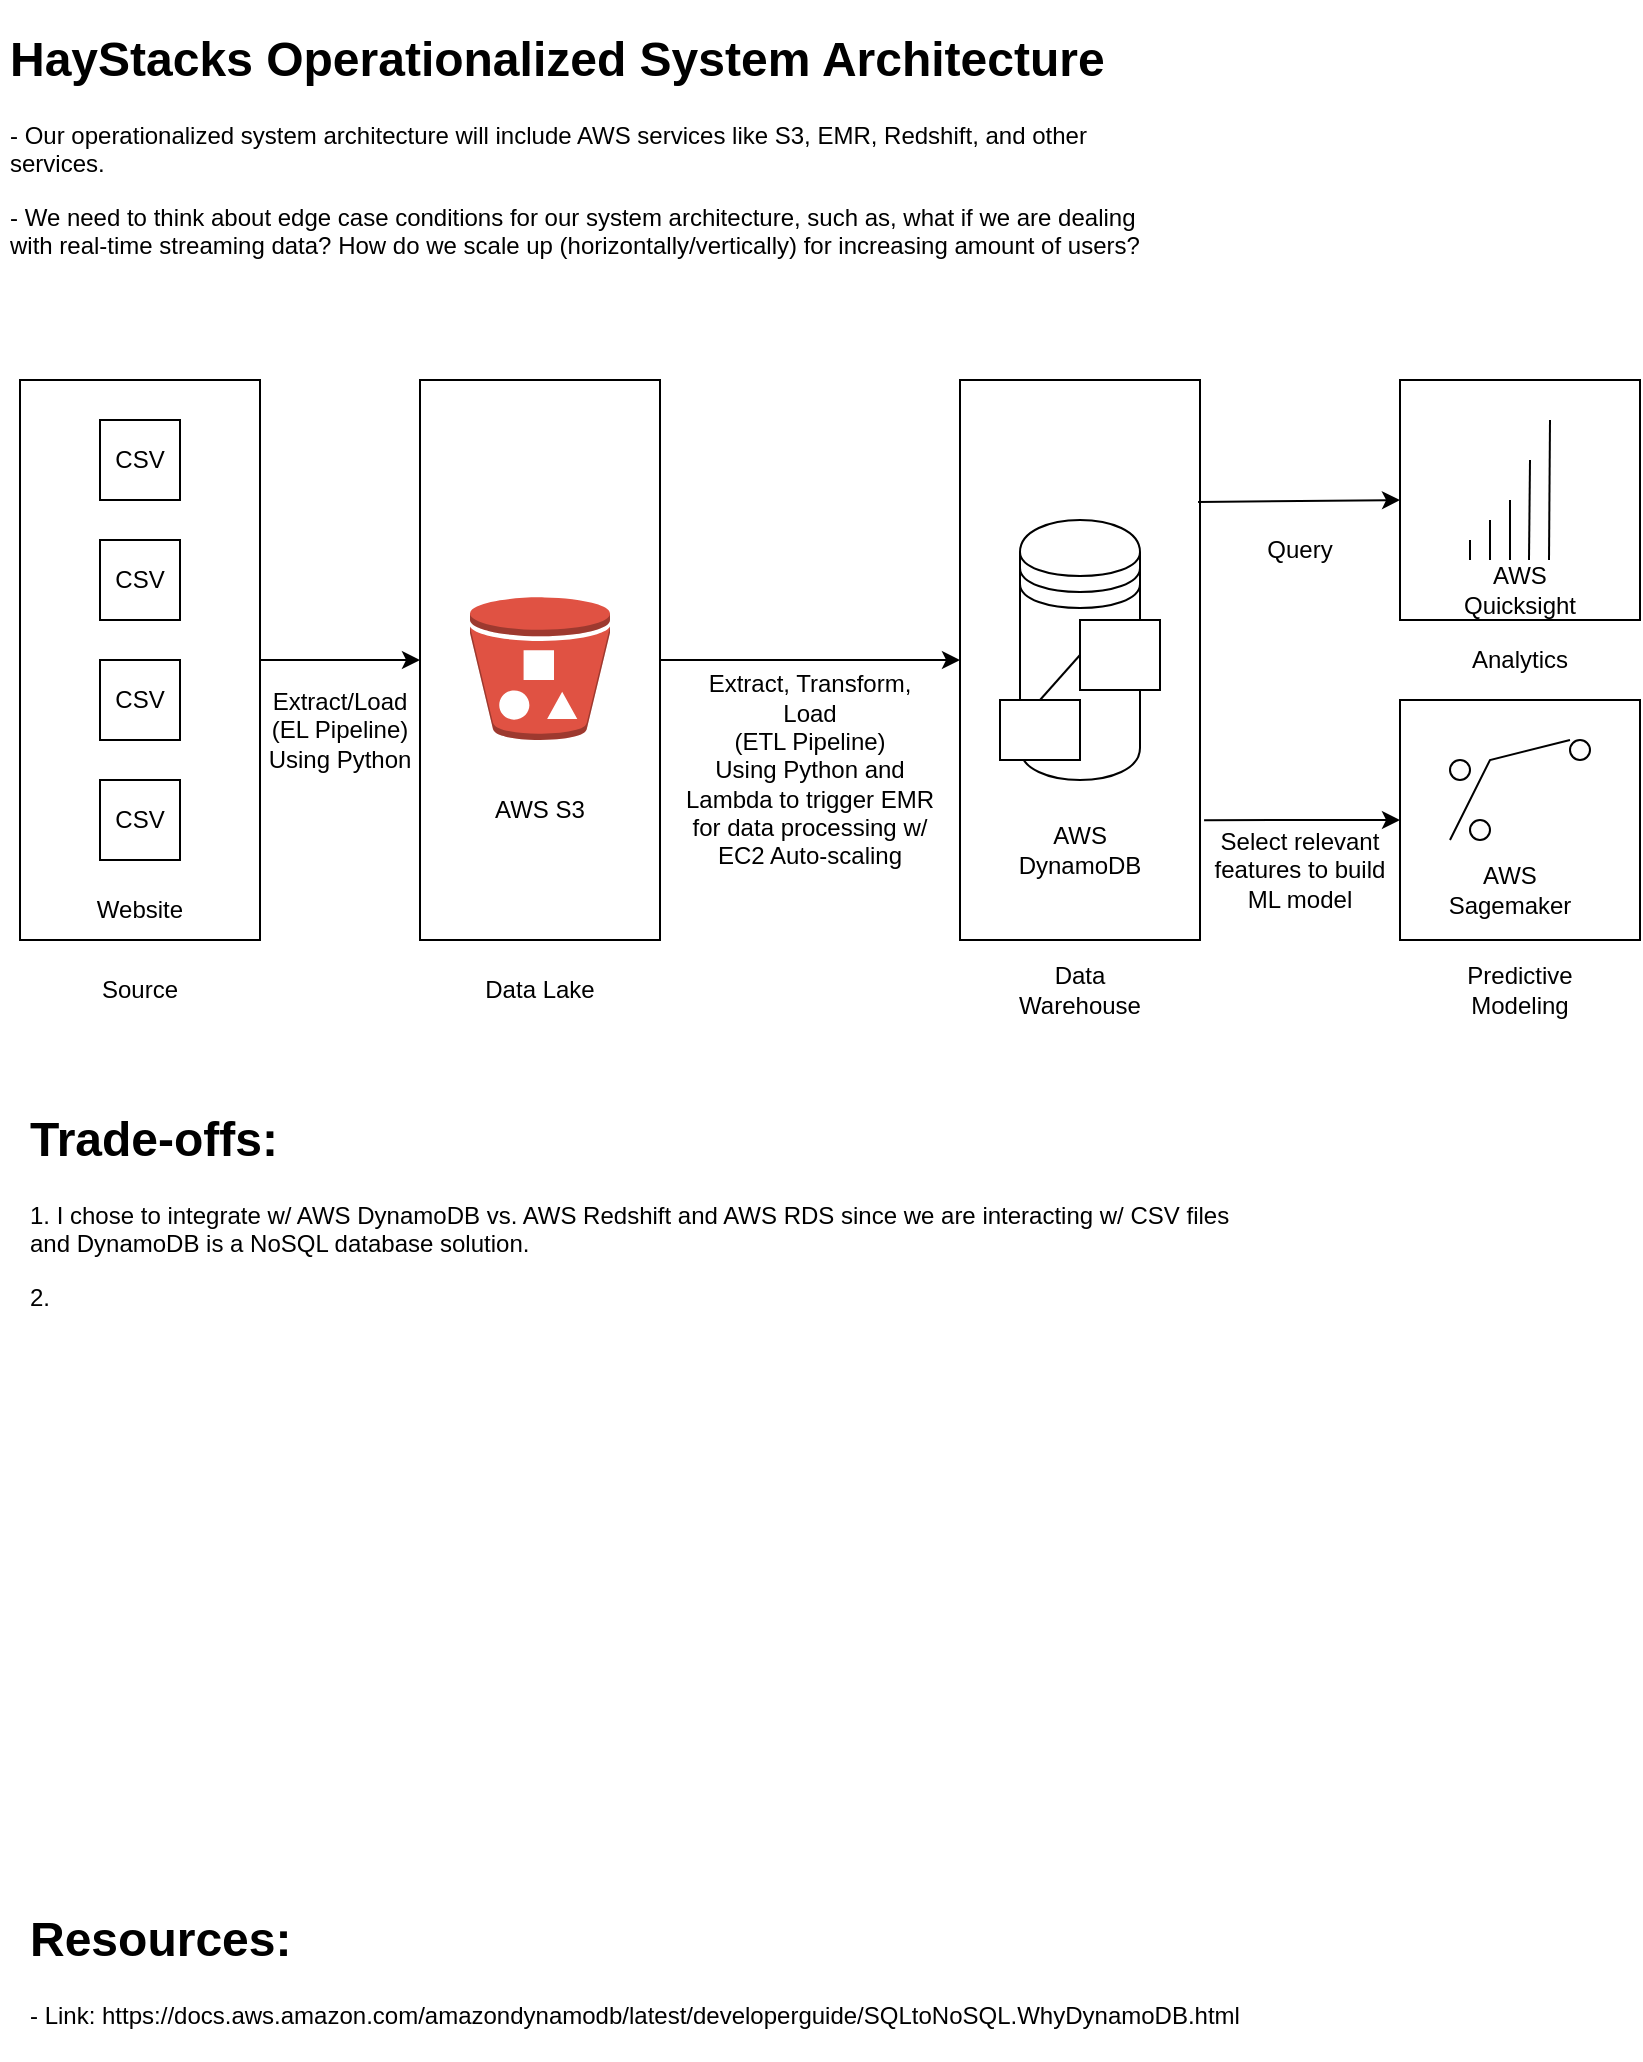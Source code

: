 <mxfile version="15.6.4" type="github">
  <diagram id="icgiSQLskEtUz7CoKG9s" name="Page-1">
    <mxGraphModel dx="1298" dy="866" grid="1" gridSize="10" guides="1" tooltips="1" connect="1" arrows="1" fold="1" page="1" pageScale="1" pageWidth="850" pageHeight="1100" math="0" shadow="0">
      <root>
        <mxCell id="0" />
        <mxCell id="1" parent="0" />
        <mxCell id="Cqt-nsCRII5KMIGJ585b-10" value="" style="rounded=0;whiteSpace=wrap;html=1;fontColor=default;strokeColor=default;fillColor=default;" vertex="1" parent="1">
          <mxGeometry x="510" y="200" width="120" height="280" as="geometry" />
        </mxCell>
        <mxCell id="Cqt-nsCRII5KMIGJ585b-43" value="" style="shape=datastore;whiteSpace=wrap;html=1;fontColor=default;strokeColor=default;fillColor=default;" vertex="1" parent="1">
          <mxGeometry x="540" y="270" width="60" height="130" as="geometry" />
        </mxCell>
        <mxCell id="Cqt-nsCRII5KMIGJ585b-11" value="" style="rounded=0;whiteSpace=wrap;html=1;fontColor=default;strokeColor=default;fillColor=default;" vertex="1" parent="1">
          <mxGeometry x="730" y="200" width="120" height="120" as="geometry" />
        </mxCell>
        <mxCell id="Cqt-nsCRII5KMIGJ585b-1" value="&lt;h1&gt;HayStacks Operationalized System Architecture&lt;/h1&gt;&lt;p&gt;- Our operationalized system architecture will include AWS services like S3, EMR, Redshift, and other services.&lt;/p&gt;&lt;p&gt;- We need to think about edge case conditions for our system architecture, such as, what if we are dealing with real-time streaming data? How do we scale up (horizontally/vertically) for increasing amount of users?&lt;/p&gt;" style="text;html=1;strokeColor=none;fillColor=none;spacing=5;spacingTop=-20;whiteSpace=wrap;overflow=hidden;rounded=0;fontColor=default;" vertex="1" parent="1">
          <mxGeometry x="30" y="20" width="590" height="120" as="geometry" />
        </mxCell>
        <mxCell id="Cqt-nsCRII5KMIGJ585b-2" value="" style="rounded=0;whiteSpace=wrap;html=1;fontColor=default;fillColor=default;strokeColor=default;" vertex="1" parent="1">
          <mxGeometry x="40" y="200" width="120" height="280" as="geometry" />
        </mxCell>
        <mxCell id="Cqt-nsCRII5KMIGJ585b-3" value="CSV" style="whiteSpace=wrap;html=1;aspect=fixed;fontColor=default;strokeColor=default;fillColor=default;" vertex="1" parent="1">
          <mxGeometry x="80" y="220" width="40" height="40" as="geometry" />
        </mxCell>
        <mxCell id="Cqt-nsCRII5KMIGJ585b-4" value="CSV" style="whiteSpace=wrap;html=1;aspect=fixed;fontColor=default;strokeColor=default;fillColor=default;" vertex="1" parent="1">
          <mxGeometry x="80" y="400" width="40" height="40" as="geometry" />
        </mxCell>
        <mxCell id="Cqt-nsCRII5KMIGJ585b-5" value="CSV" style="whiteSpace=wrap;html=1;aspect=fixed;fontColor=default;strokeColor=default;fillColor=default;" vertex="1" parent="1">
          <mxGeometry x="80" y="340" width="40" height="40" as="geometry" />
        </mxCell>
        <mxCell id="Cqt-nsCRII5KMIGJ585b-6" value="CSV" style="whiteSpace=wrap;html=1;aspect=fixed;fontColor=default;strokeColor=default;fillColor=default;" vertex="1" parent="1">
          <mxGeometry x="80" y="280" width="40" height="40" as="geometry" />
        </mxCell>
        <mxCell id="Cqt-nsCRII5KMIGJ585b-7" value="Website" style="text;html=1;strokeColor=none;fillColor=none;align=center;verticalAlign=middle;whiteSpace=wrap;rounded=0;fontColor=default;" vertex="1" parent="1">
          <mxGeometry x="70" y="450" width="60" height="30" as="geometry" />
        </mxCell>
        <mxCell id="Cqt-nsCRII5KMIGJ585b-8" value="Source" style="text;html=1;strokeColor=none;fillColor=none;align=center;verticalAlign=middle;whiteSpace=wrap;rounded=0;fontColor=default;" vertex="1" parent="1">
          <mxGeometry x="70" y="490" width="60" height="30" as="geometry" />
        </mxCell>
        <mxCell id="Cqt-nsCRII5KMIGJ585b-9" value="" style="rounded=0;whiteSpace=wrap;html=1;fontColor=default;strokeColor=default;fillColor=default;" vertex="1" parent="1">
          <mxGeometry x="240" y="200" width="120" height="280" as="geometry" />
        </mxCell>
        <mxCell id="Cqt-nsCRII5KMIGJ585b-12" value="" style="rounded=0;whiteSpace=wrap;html=1;fontColor=default;strokeColor=default;fillColor=default;" vertex="1" parent="1">
          <mxGeometry x="730" y="360" width="120" height="120" as="geometry" />
        </mxCell>
        <mxCell id="Cqt-nsCRII5KMIGJ585b-21" value="AWS Sagemaker" style="text;html=1;strokeColor=none;fillColor=none;align=center;verticalAlign=middle;whiteSpace=wrap;rounded=0;fontColor=default;" vertex="1" parent="1">
          <mxGeometry x="755" y="440" width="60" height="30" as="geometry" />
        </mxCell>
        <mxCell id="Cqt-nsCRII5KMIGJ585b-22" value="Predictive Modeling" style="text;html=1;strokeColor=none;fillColor=none;align=center;verticalAlign=middle;whiteSpace=wrap;rounded=0;fontColor=default;" vertex="1" parent="1">
          <mxGeometry x="760" y="490" width="60" height="30" as="geometry" />
        </mxCell>
        <mxCell id="Cqt-nsCRII5KMIGJ585b-29" value="AWS Quicksight" style="text;html=1;strokeColor=none;fillColor=none;align=center;verticalAlign=middle;whiteSpace=wrap;rounded=0;fontColor=default;" vertex="1" parent="1">
          <mxGeometry x="760" y="290" width="60" height="30" as="geometry" />
        </mxCell>
        <mxCell id="Cqt-nsCRII5KMIGJ585b-30" value="Analytics" style="text;html=1;strokeColor=none;fillColor=none;align=center;verticalAlign=middle;whiteSpace=wrap;rounded=0;fontColor=default;" vertex="1" parent="1">
          <mxGeometry x="760" y="325" width="60" height="30" as="geometry" />
        </mxCell>
        <mxCell id="Cqt-nsCRII5KMIGJ585b-32" value="Data Lake" style="text;html=1;strokeColor=none;fillColor=none;align=center;verticalAlign=middle;whiteSpace=wrap;rounded=0;fontColor=default;" vertex="1" parent="1">
          <mxGeometry x="270" y="490" width="60" height="30" as="geometry" />
        </mxCell>
        <mxCell id="Cqt-nsCRII5KMIGJ585b-33" value="Data Warehouse" style="text;html=1;strokeColor=none;fillColor=none;align=center;verticalAlign=middle;whiteSpace=wrap;rounded=0;fontColor=default;" vertex="1" parent="1">
          <mxGeometry x="540" y="490" width="60" height="30" as="geometry" />
        </mxCell>
        <mxCell id="Cqt-nsCRII5KMIGJ585b-38" value="" style="rounded=0;whiteSpace=wrap;html=1;fontColor=default;strokeColor=default;fillColor=default;" vertex="1" parent="1">
          <mxGeometry x="570" y="320" width="40" height="35" as="geometry" />
        </mxCell>
        <mxCell id="Cqt-nsCRII5KMIGJ585b-39" value="" style="rounded=0;whiteSpace=wrap;html=1;fontColor=default;strokeColor=default;fillColor=default;" vertex="1" parent="1">
          <mxGeometry x="530" y="360" width="40" height="30" as="geometry" />
        </mxCell>
        <mxCell id="Cqt-nsCRII5KMIGJ585b-40" value="" style="endArrow=none;html=1;rounded=0;labelBackgroundColor=default;fontColor=default;strokeColor=default;exitX=0.5;exitY=0;exitDx=0;exitDy=0;entryX=0;entryY=0.5;entryDx=0;entryDy=0;fillColor=default;" edge="1" parent="1" source="Cqt-nsCRII5KMIGJ585b-39" target="Cqt-nsCRII5KMIGJ585b-38">
          <mxGeometry width="50" height="50" relative="1" as="geometry">
            <mxPoint x="390" y="440" as="sourcePoint" />
            <mxPoint x="440" y="390" as="targetPoint" />
          </mxGeometry>
        </mxCell>
        <mxCell id="Cqt-nsCRII5KMIGJ585b-41" value="AWS DynamoDB" style="text;html=1;strokeColor=none;fillColor=none;align=center;verticalAlign=middle;whiteSpace=wrap;rounded=0;fontColor=default;" vertex="1" parent="1">
          <mxGeometry x="540" y="420" width="60" height="30" as="geometry" />
        </mxCell>
        <mxCell id="Cqt-nsCRII5KMIGJ585b-42" value="" style="outlineConnect=0;dashed=0;verticalLabelPosition=bottom;verticalAlign=top;align=center;html=1;shape=mxgraph.aws3.bucket_with_objects;fillColor=#E05243;gradientColor=none;fontColor=default;strokeColor=default;" vertex="1" parent="1">
          <mxGeometry x="265" y="308.5" width="70" height="71.5" as="geometry" />
        </mxCell>
        <mxCell id="Cqt-nsCRII5KMIGJ585b-45" value="AWS S3" style="text;html=1;strokeColor=none;fillColor=none;align=center;verticalAlign=middle;whiteSpace=wrap;rounded=0;fontColor=default;" vertex="1" parent="1">
          <mxGeometry x="270" y="400" width="60" height="30" as="geometry" />
        </mxCell>
        <mxCell id="Cqt-nsCRII5KMIGJ585b-46" value="" style="endArrow=classic;html=1;rounded=0;labelBackgroundColor=default;fontColor=default;strokeColor=default;exitX=1;exitY=0.5;exitDx=0;exitDy=0;entryX=0;entryY=0.5;entryDx=0;entryDy=0;" edge="1" parent="1" source="Cqt-nsCRII5KMIGJ585b-2" target="Cqt-nsCRII5KMIGJ585b-9">
          <mxGeometry width="50" height="50" relative="1" as="geometry">
            <mxPoint x="400" y="430" as="sourcePoint" />
            <mxPoint x="450" y="380" as="targetPoint" />
          </mxGeometry>
        </mxCell>
        <mxCell id="Cqt-nsCRII5KMIGJ585b-47" value="" style="endArrow=classic;html=1;rounded=0;labelBackgroundColor=default;fontColor=default;strokeColor=default;exitX=1;exitY=0.5;exitDx=0;exitDy=0;entryX=0;entryY=0.5;entryDx=0;entryDy=0;" edge="1" parent="1" source="Cqt-nsCRII5KMIGJ585b-9" target="Cqt-nsCRII5KMIGJ585b-10">
          <mxGeometry width="50" height="50" relative="1" as="geometry">
            <mxPoint x="170" y="350" as="sourcePoint" />
            <mxPoint x="250" y="350" as="targetPoint" />
          </mxGeometry>
        </mxCell>
        <mxCell id="Cqt-nsCRII5KMIGJ585b-48" value="" style="endArrow=classic;html=1;rounded=0;labelBackgroundColor=default;fontColor=default;strokeColor=default;exitX=0.992;exitY=0.218;exitDx=0;exitDy=0;entryX=0;entryY=0.5;entryDx=0;entryDy=0;exitPerimeter=0;" edge="1" parent="1" source="Cqt-nsCRII5KMIGJ585b-10" target="Cqt-nsCRII5KMIGJ585b-11">
          <mxGeometry width="50" height="50" relative="1" as="geometry">
            <mxPoint x="170" y="350" as="sourcePoint" />
            <mxPoint x="250" y="350" as="targetPoint" />
          </mxGeometry>
        </mxCell>
        <mxCell id="Cqt-nsCRII5KMIGJ585b-49" value="" style="endArrow=classic;html=1;rounded=0;labelBackgroundColor=default;fontColor=default;strokeColor=default;exitX=1.017;exitY=0.786;exitDx=0;exitDy=0;entryX=0;entryY=0.5;entryDx=0;entryDy=0;exitPerimeter=0;" edge="1" parent="1" source="Cqt-nsCRII5KMIGJ585b-10" target="Cqt-nsCRII5KMIGJ585b-12">
          <mxGeometry width="50" height="50" relative="1" as="geometry">
            <mxPoint x="649.04" y="271.04" as="sourcePoint" />
            <mxPoint x="730" y="270" as="targetPoint" />
          </mxGeometry>
        </mxCell>
        <mxCell id="Cqt-nsCRII5KMIGJ585b-50" value="Extract/Load (EL Pipeline) Using Python" style="text;html=1;strokeColor=none;fillColor=none;align=center;verticalAlign=middle;whiteSpace=wrap;rounded=0;fontColor=default;" vertex="1" parent="1">
          <mxGeometry x="160" y="360" width="80" height="30" as="geometry" />
        </mxCell>
        <mxCell id="Cqt-nsCRII5KMIGJ585b-51" value="Extract, Transform, Load &lt;br&gt;(ETL Pipeline) &lt;br&gt;Using Python and Lambda to trigger EMR for data processing w/ EC2 Auto-scaling" style="text;html=1;strokeColor=none;fillColor=none;align=center;verticalAlign=middle;whiteSpace=wrap;rounded=0;fontColor=default;" vertex="1" parent="1">
          <mxGeometry x="370" y="370" width="130" height="50" as="geometry" />
        </mxCell>
        <mxCell id="Cqt-nsCRII5KMIGJ585b-52" value="Query" style="text;html=1;strokeColor=none;fillColor=none;align=center;verticalAlign=middle;whiteSpace=wrap;rounded=0;fontColor=default;" vertex="1" parent="1">
          <mxGeometry x="650" y="270" width="60" height="30" as="geometry" />
        </mxCell>
        <mxCell id="Cqt-nsCRII5KMIGJ585b-53" value="Select relevant features to build ML model" style="text;html=1;strokeColor=none;fillColor=none;align=center;verticalAlign=middle;whiteSpace=wrap;rounded=0;fontColor=default;" vertex="1" parent="1">
          <mxGeometry x="630" y="430" width="100" height="30" as="geometry" />
        </mxCell>
        <mxCell id="Cqt-nsCRII5KMIGJ585b-54" value="" style="endArrow=none;html=1;rounded=0;fontColor=default;strokeColor=default;labelBackgroundColor=default;" edge="1" parent="1">
          <mxGeometry width="50" height="50" relative="1" as="geometry">
            <mxPoint x="755" y="430" as="sourcePoint" />
            <mxPoint x="815" y="380" as="targetPoint" />
            <Array as="points">
              <mxPoint x="775" y="390" />
            </Array>
          </mxGeometry>
        </mxCell>
        <mxCell id="Cqt-nsCRII5KMIGJ585b-55" value="" style="ellipse;whiteSpace=wrap;html=1;aspect=fixed;fontColor=default;strokeColor=default;fillColor=default;labelBackgroundColor=default;" vertex="1" parent="1">
          <mxGeometry x="755" y="390" width="10" height="10" as="geometry" />
        </mxCell>
        <mxCell id="Cqt-nsCRII5KMIGJ585b-56" value="" style="ellipse;whiteSpace=wrap;html=1;aspect=fixed;fontColor=default;strokeColor=default;fillColor=default;labelBackgroundColor=default;" vertex="1" parent="1">
          <mxGeometry x="815" y="380" width="10" height="10" as="geometry" />
        </mxCell>
        <mxCell id="Cqt-nsCRII5KMIGJ585b-57" value="" style="ellipse;whiteSpace=wrap;html=1;aspect=fixed;fontColor=default;strokeColor=default;fillColor=default;labelBackgroundColor=default;" vertex="1" parent="1">
          <mxGeometry x="765" y="420" width="10" height="10" as="geometry" />
        </mxCell>
        <mxCell id="Cqt-nsCRII5KMIGJ585b-58" value="" style="endArrow=none;html=1;rounded=0;labelBackgroundColor=default;fontColor=default;strokeColor=default;" edge="1" parent="1">
          <mxGeometry width="50" height="50" relative="1" as="geometry">
            <mxPoint x="765" y="290" as="sourcePoint" />
            <mxPoint x="765" y="280" as="targetPoint" />
          </mxGeometry>
        </mxCell>
        <mxCell id="Cqt-nsCRII5KMIGJ585b-59" value="" style="endArrow=none;html=1;rounded=0;labelBackgroundColor=default;fontColor=default;strokeColor=default;" edge="1" parent="1">
          <mxGeometry width="50" height="50" relative="1" as="geometry">
            <mxPoint x="775" y="290" as="sourcePoint" />
            <mxPoint x="775" y="270" as="targetPoint" />
          </mxGeometry>
        </mxCell>
        <mxCell id="Cqt-nsCRII5KMIGJ585b-60" value="" style="endArrow=none;html=1;rounded=0;labelBackgroundColor=default;fontColor=default;strokeColor=default;" edge="1" parent="1">
          <mxGeometry width="50" height="50" relative="1" as="geometry">
            <mxPoint x="785" y="290" as="sourcePoint" />
            <mxPoint x="785" y="260" as="targetPoint" />
          </mxGeometry>
        </mxCell>
        <mxCell id="Cqt-nsCRII5KMIGJ585b-61" value="" style="endArrow=none;html=1;rounded=0;labelBackgroundColor=default;fontColor=default;strokeColor=default;" edge="1" parent="1">
          <mxGeometry width="50" height="50" relative="1" as="geometry">
            <mxPoint x="794.5" y="290" as="sourcePoint" />
            <mxPoint x="795" y="240" as="targetPoint" />
          </mxGeometry>
        </mxCell>
        <mxCell id="Cqt-nsCRII5KMIGJ585b-62" value="" style="endArrow=none;html=1;rounded=0;labelBackgroundColor=default;fontColor=default;strokeColor=default;" edge="1" parent="1">
          <mxGeometry width="50" height="50" relative="1" as="geometry">
            <mxPoint x="804.5" y="290" as="sourcePoint" />
            <mxPoint x="805" y="220" as="targetPoint" />
          </mxGeometry>
        </mxCell>
        <mxCell id="Cqt-nsCRII5KMIGJ585b-65" value="&lt;h1&gt;Trade-offs:&lt;/h1&gt;&lt;p&gt;1. I chose to integrate w/ AWS DynamoDB vs. AWS Redshift and AWS RDS since we are interacting w/ CSV files and DynamoDB is a NoSQL database solution.&lt;/p&gt;&lt;p&gt;2.&amp;nbsp;&lt;/p&gt;" style="text;html=1;strokeColor=none;fillColor=none;spacing=5;spacingTop=-20;whiteSpace=wrap;overflow=hidden;rounded=0;labelBackgroundColor=default;fontColor=default;" vertex="1" parent="1">
          <mxGeometry x="40" y="560" width="620" height="120" as="geometry" />
        </mxCell>
        <mxCell id="Cqt-nsCRII5KMIGJ585b-66" value="&lt;h1&gt;Resources:&lt;/h1&gt;&lt;p&gt;- Link:&amp;nbsp;https://docs.aws.amazon.com/amazondynamodb/latest/developerguide/SQLtoNoSQL.WhyDynamoDB.html&lt;/p&gt;" style="text;html=1;strokeColor=none;fillColor=none;spacing=5;spacingTop=-20;whiteSpace=wrap;overflow=hidden;rounded=0;labelBackgroundColor=default;fontColor=default;" vertex="1" parent="1">
          <mxGeometry x="40" y="960" width="630" height="80" as="geometry" />
        </mxCell>
      </root>
    </mxGraphModel>
  </diagram>
</mxfile>
